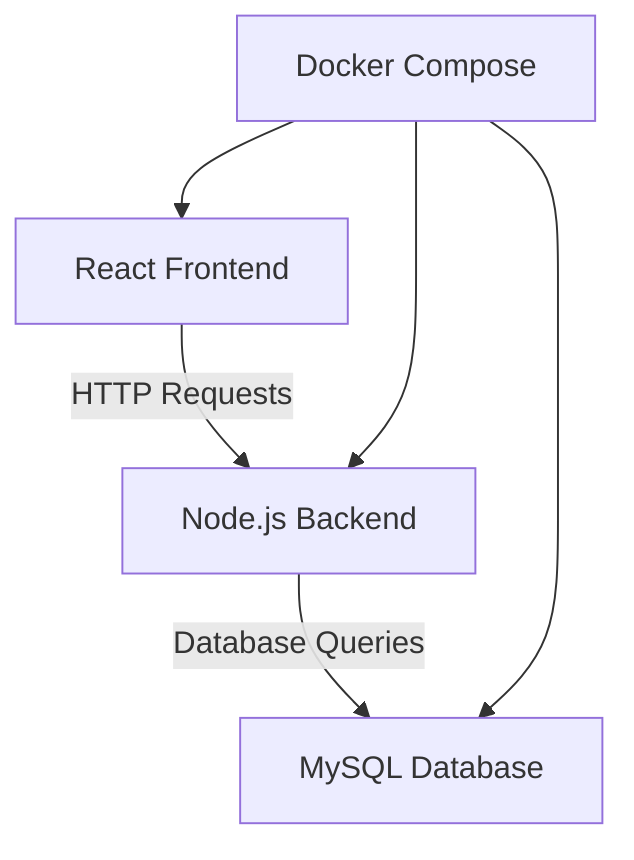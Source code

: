 flowchart TB
    A[React Frontend] -->|HTTP Requests| B[Node.js Backend]
    B -->|Database Queries| C[MySQL Database]
    D[Docker Compose] --> A
    D --> B
    D --> C